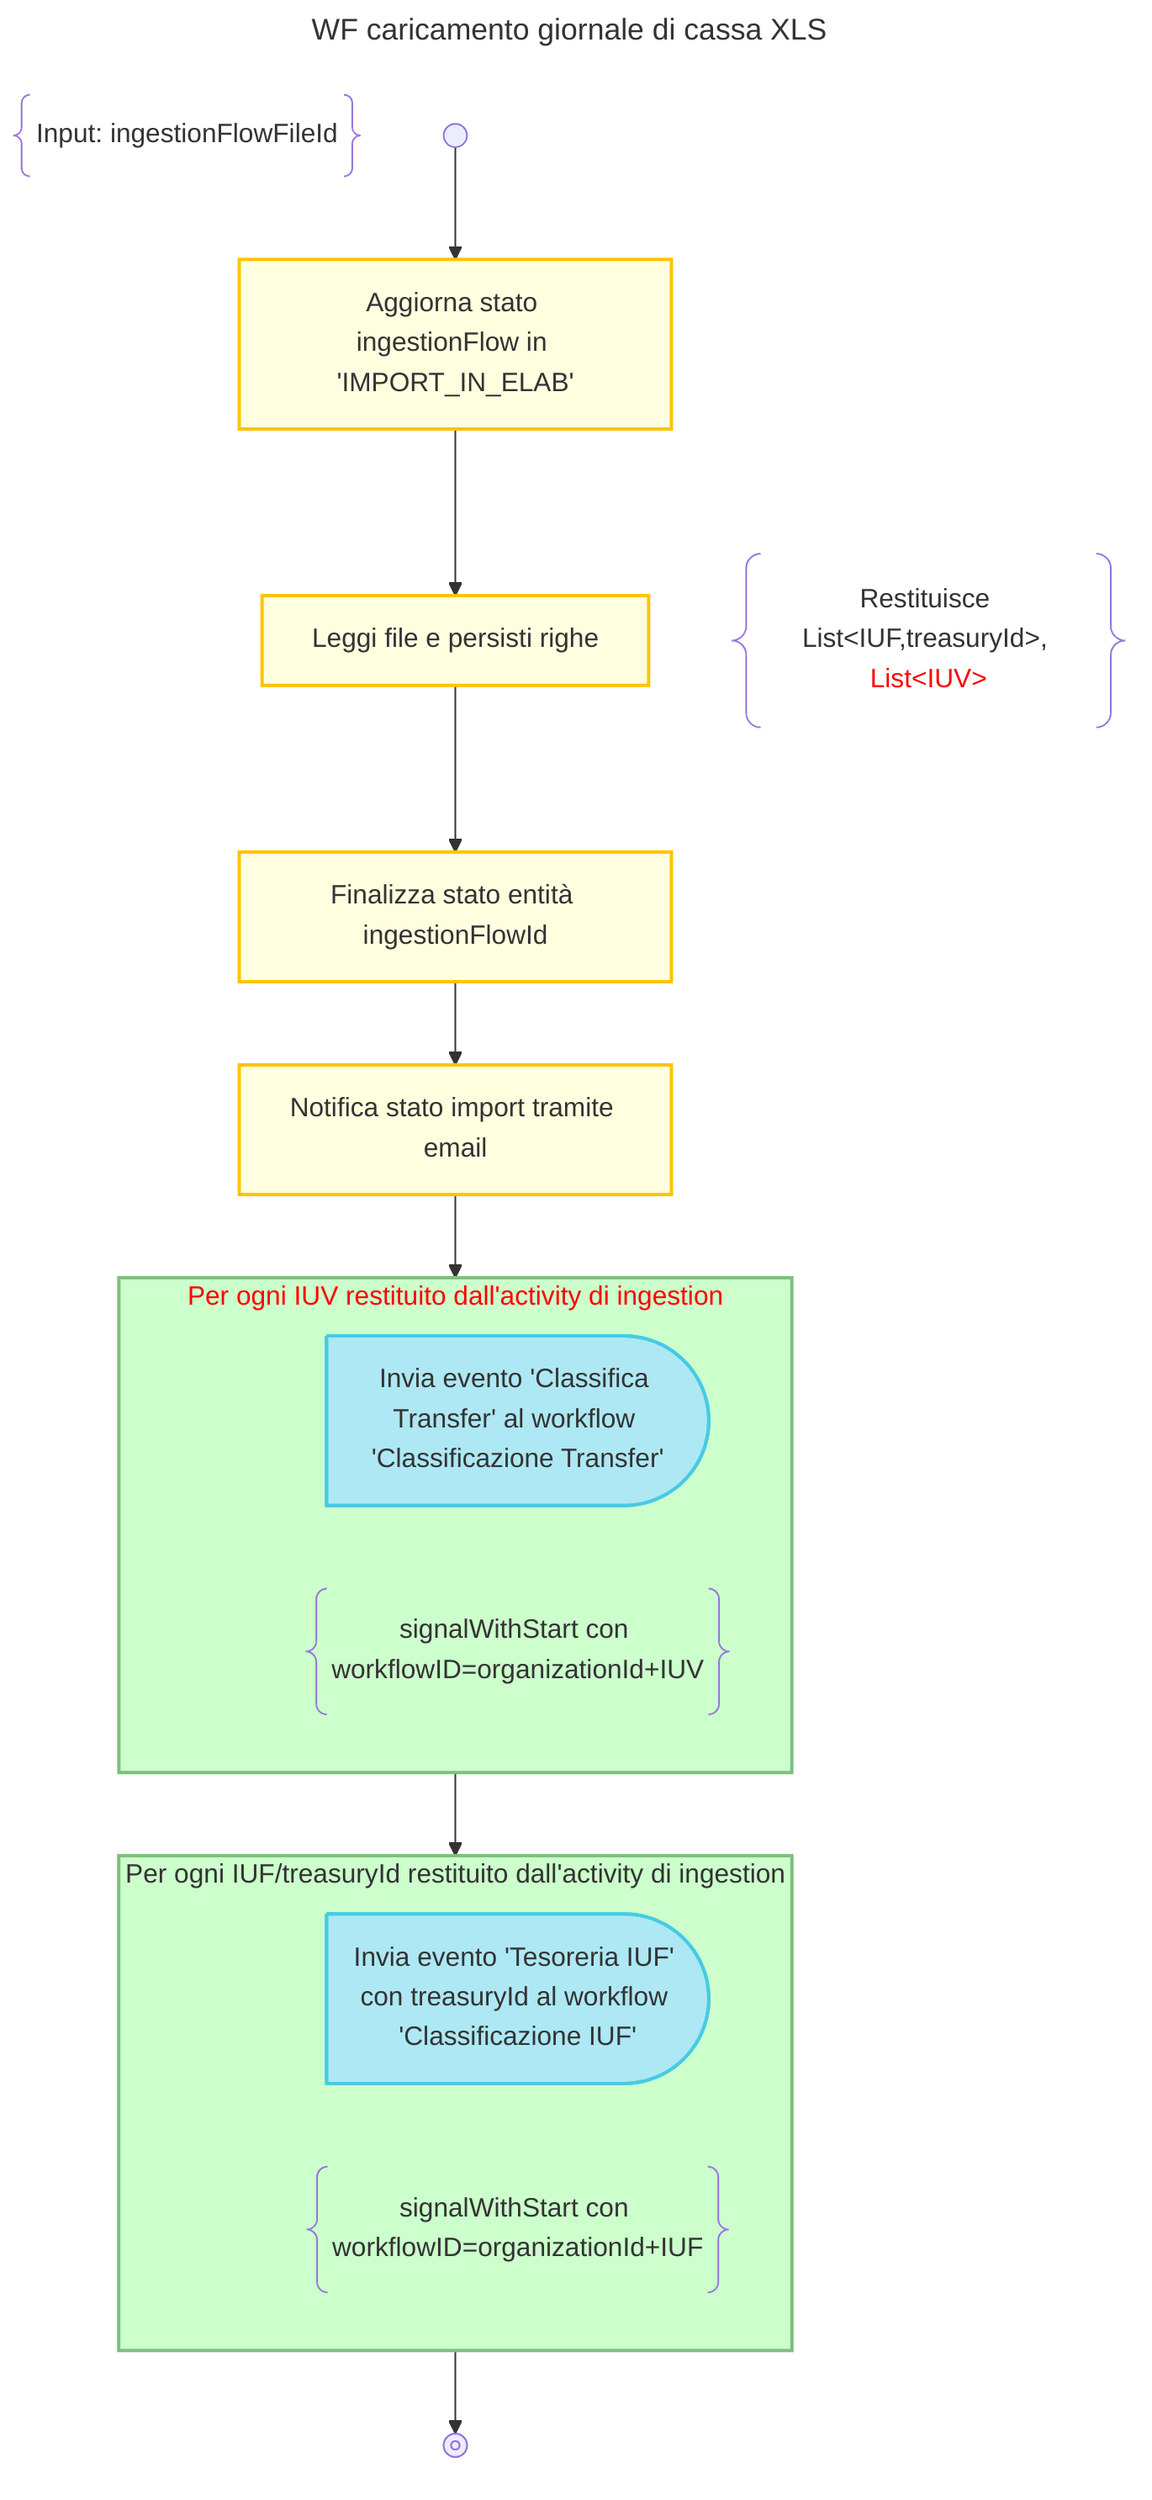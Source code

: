 ---
title: WF caricamento giornale di cassa XLS
---
flowchart TD
    DESCRIPTION@{ shape: braces, label: "Input: ingestionFlowFileId" }
    START@{shape: start} -->
    UPDATE_STATUS_INELAB:::activity@{label: "Aggiorna stato ingestionFlow in 'IMPORT_IN_ELAB'"} -->
    INGESTION:::activity@{label: "Leggi file e persisti righe"}

    subgraph INGESTION_NOTE_BLOCK
        INGESTION
        INGESTION_NOTE@{shape: braces, label: "Restituisce List&lt;IUF,treasuryId&gt;, <span style=\"color:red\">List&lt;IUV&gt;</span>"}
    end
    class INGESTION_NOTE_BLOCK note_block

    INGESTION -->
    UPDATE_STATUS_COMPLETE:::activity@{label: "Finalizza stato entità ingestionFlowId"} -->
    SEND_EMAIL:::activity@{label: "Notifica stato import tramite email"} -->
    LOOP_IUVs

    subgraph LOOP_IUVs["Per ogni IUV restituito dall'activity di ingestion"]

        %% dummy block added to have an empty line
        DUMMY1:::hidden-->SIGNAL_IUV
        linkStyle 5 display:none;

        SIGNAL_IUV:::send-signal@{shape: delay, label: "Invia evento 'Classifica Transfer' al workflow 'Classificazione Transfer'"}
        NOTE_SIGNAL_IUV@{ shape: braces, label: "signalWithStart con workflowID=organizationId+IUV" }
    end
    class LOOP_IUVs loop
    style LOOP_IUVs color:red;

    LOOP_IUVs --> LOOP_IUFs

    subgraph LOOP_IUFs["Per ogni IUF/treasuryId restituito dall'activity di ingestion"]

        %% dummy block added to have an empty line
        DUMMY2:::hidden-->SIGNAL_IUF
        linkStyle 7 display:none;

        SIGNAL_IUF:::send-signal@{shape: delay, label: "Invia evento 'Tesoreria IUF' con treasuryId al workflow 'Classificazione IUF'"}
        NOTE_SIGNAL_IUF@{ shape: braces, label: "signalWithStart con workflowID=organizationId+IUF" }
    end
    class LOOP_IUFs loop

    LOOP_IUFs --> END@{shape: stop}


    classDef hidden display:none;
    classDef note_block display:none;
    classDef activity fill:#FFFFE0, stroke:#ffc300, stroke-width:2px;
    classDef loop fill:#CCFFCC, stroke:#7FBF7F, stroke-width:2px, padding-bottom: 5px;
    classDef send-signal fill:#ade8f4, stroke:#48cae4, stroke-width:2px